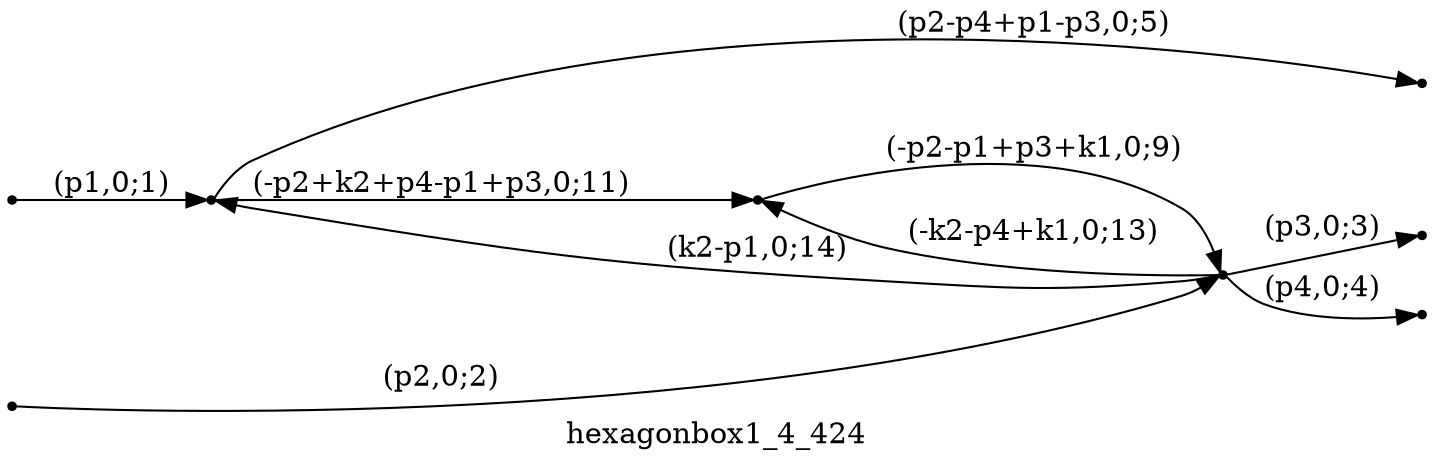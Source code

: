 digraph hexagonbox1_4_424 {
  label="hexagonbox1_4_424";
  rankdir="LR";
  subgraph edges {
    -1 -> 3 [label="(p1,0;1)"];
    -2 -> 2 [label="(p2,0;2)"];
    2 -> -3 [label="(p3,0;3)"];
    2 -> -4 [label="(p4,0;4)"];
    3 -> -5 [label="(p2-p4+p1-p3,0;5)"];
    1 -> 2 [label="(-p2-p1+p3+k1,0;9)"];
    3 -> 1 [label="(-p2+k2+p4-p1+p3,0;11)"];
    2 -> 1 [label="(-k2-p4+k1,0;13)"];
    2 -> 3 [label="(k2-p1,0;14)"];
  }
  subgraph incoming { rank="source"; -1; -2; }
  subgraph outgoing { rank="sink"; -3; -4; -5; }
-5 [shape=point];
-4 [shape=point];
-3 [shape=point];
-2 [shape=point];
-1 [shape=point];
1 [shape=point];
2 [shape=point];
3 [shape=point];
}

